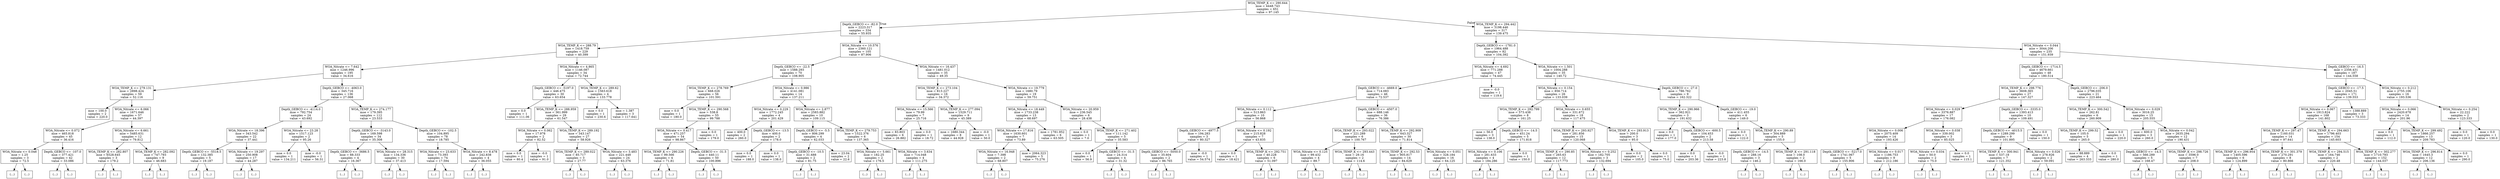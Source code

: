 digraph Tree {
node [shape=box] ;
0 [label="WOA_TEMP_K <= 290.644\nmse = 4448.743\nsamples = 651\nvalue = 97.145"] ;
1 [label="Depth_GEBCO <= -82.0\nmse = 2223.317\nsamples = 334\nvalue = 55.935"] ;
0 -> 1 [labeldistance=2.5, labelangle=45, headlabel="True"] ;
2 [label="WOA_TEMP_K <= 288.79\nmse = 1418.759\nsamples = 229\nvalue = 40.399"] ;
1 -> 2 ;
3 [label="WOA_Nitrate <= 7.642\nmse = 1246.996\nsamples = 195\nvalue = 34.616"] ;
2 -> 3 ;
4 [label="WOA_TEMP_K <= 279.131\nmse = 2898.424\nsamples = 59\nvalue = 52.116"] ;
3 -> 4 ;
5 [label="mse = 100.0\nsamples = 2\nvalue = 220.0"] ;
4 -> 5 ;
6 [label="WOA_Nitrate <= 6.066\nmse = 1671.646\nsamples = 57\nvalue = 44.397"] ;
4 -> 6 ;
7 [label="WOA_Nitrate <= 0.072\nmse = 465.818\nsamples = 45\nvalue = 36.416"] ;
6 -> 7 ;
8 [label="WOA_Nitrate <= 0.048\nmse = 1.25\nsamples = 3\nvalue = 72.5"] ;
7 -> 8 ;
9 [label="(...)"] ;
8 -> 9 ;
10 [label="(...)"] ;
8 -> 10 ;
11 [label="Depth_GEBCO <= -107.0\nmse = 377.421\nsamples = 42\nvalue = 33.086"] ;
7 -> 11 ;
12 [label="(...)"] ;
11 -> 12 ;
71 [label="(...)"] ;
11 -> 71 ;
72 [label="WOA_Nitrate <= 6.661\nmse = 5485.631\nsamples = 12\nvalue = 79.812"] ;
6 -> 72 ;
73 [label="WOA_TEMP_K <= 282.807\nmse = 6528.645\nsamples = 3\nvalue = 179.2"] ;
72 -> 73 ;
74 [label="(...)"] ;
73 -> 74 ;
77 [label="(...)"] ;
73 -> 77 ;
78 [label="WOA_TEMP_K <= 282.092\nmse = 747.793\nsamples = 9\nvalue = 46.683"] ;
72 -> 78 ;
79 [label="(...)"] ;
78 -> 79 ;
86 [label="(...)"] ;
78 -> 86 ;
91 [label="Depth_GEBCO <= -4063.0\nmse = 345.716\nsamples = 136\nvalue = 27.068"] ;
3 -> 91 ;
92 [label="Depth_GEBCO <= -4114.0\nmse = 792.754\nsamples = 24\nvalue = 43.692"] ;
91 -> 92 ;
93 [label="WOA_Nitrate <= 18.396\nmse = 343.542\nsamples = 22\nvalue = 37.441"] ;
92 -> 93 ;
94 [label="Depth_GEBCO <= -5518.5\nmse = 132.385\nsamples = 5\nvalue = 19.187"] ;
93 -> 94 ;
95 [label="(...)"] ;
94 -> 95 ;
96 [label="(...)"] ;
94 -> 96 ;
103 [label="WOA_Nitrate <= 19.297\nmse = 250.908\nsamples = 17\nvalue = 44.287"] ;
93 -> 103 ;
104 [label="(...)"] ;
103 -> 104 ;
105 [label="(...)"] ;
103 -> 105 ;
136 [label="WOA_Nitrate <= 23.28\nmse = 1517.123\nsamples = 2\nvalue = 95.26"] ;
92 -> 136 ;
137 [label="mse = 0.0\nsamples = 1\nvalue = 134.211"] ;
136 -> 137 ;
138 [label="mse = -0.0\nsamples = 1\nvalue = 56.31"] ;
136 -> 138 ;
139 [label="WOA_TEMP_K <= 274.177\nmse = 179.395\nsamples = 112\nvalue = 23.533"] ;
91 -> 139 ;
140 [label="Depth_GEBCO <= -3143.0\nmse = 169.598\nsamples = 34\nvalue = 35.308"] ;
139 -> 140 ;
141 [label="Depth_GEBCO <= -3686.5\nmse = 88.333\nsamples = 4\nvalue = 16.367"] ;
140 -> 141 ;
142 [label="(...)"] ;
141 -> 142 ;
143 [label="(...)"] ;
141 -> 143 ;
148 [label="WOA_Nitrate <= 28.315\nmse = 134.336\nsamples = 30\nvalue = 37.413"] ;
140 -> 148 ;
149 [label="(...)"] ;
148 -> 149 ;
198 [label="(...)"] ;
148 -> 198 ;
199 [label="Depth_GEBCO <= -102.5\nmse = 104.895\nsamples = 78\nvalue = 18.785"] ;
139 -> 199 ;
200 [label="WOA_Nitrate <= 23.633\nmse = 73.393\nsamples = 74\nvalue = 17.594"] ;
199 -> 200 ;
201 [label="(...)"] ;
200 -> 201 ;
282 [label="(...)"] ;
200 -> 282 ;
303 [label="WOA_Nitrate <= 8.478\nmse = 242.838\nsamples = 4\nvalue = 36.055"] ;
199 -> 303 ;
304 [label="(...)"] ;
303 -> 304 ;
305 [label="(...)"] ;
303 -> 305 ;
310 [label="WOA_Nitrate <= 4.865\nmse = 1146.087\nsamples = 34\nvalue = 72.744"] ;
2 -> 310 ;
311 [label="Depth_GEBCO <= -5197.0\nmse = 446.475\nsamples = 30\nvalue = 63.654"] ;
310 -> 311 ;
312 [label="mse = 0.0\nsamples = 1\nvalue = 111.06"] ;
311 -> 312 ;
313 [label="WOA_TEMP_K <= 288.959\nmse = 361.999\nsamples = 29\nvalue = 61.547"] ;
311 -> 313 ;
314 [label="WOA_Nitrate <= 0.062\nmse = 17.978\nsamples = 2\nvalue = 82.52"] ;
313 -> 314 ;
315 [label="mse = 0.0\nsamples = 1\nvalue = 80.4"] ;
314 -> 315 ;
316 [label="mse = -0.0\nsamples = 1\nvalue = 91.0"] ;
314 -> 316 ;
317 [label="WOA_TEMP_K <= 289.192\nmse = 343.147\nsamples = 27\nvalue = 58.926"] ;
313 -> 317 ;
318 [label="WOA_TEMP_K <= 289.022\nmse = 85.717\nsamples = 3\nvalue = 27.77"] ;
317 -> 318 ;
319 [label="(...)"] ;
318 -> 319 ;
320 [label="(...)"] ;
318 -> 320 ;
323 [label="WOA_Nitrate <= 3.483\nmse = 221.448\nsamples = 24\nvalue = 63.376"] ;
317 -> 323 ;
324 [label="(...)"] ;
323 -> 324 ;
359 [label="(...)"] ;
323 -> 359 ;
360 [label="WOA_TEMP_K <= 289.62\nmse = 1563.618\nsamples = 4\nvalue = 133.778"] ;
310 -> 360 ;
361 [label="mse = 0.0\nsamples = 1\nvalue = 230.6"] ;
360 -> 361 ;
362 [label="mse = 1.387\nsamples = 3\nvalue = 117.641"] ;
360 -> 362 ;
363 [label="WOA_Nitrate <= 10.576\nmse = 2360.121\nsamples = 105\nvalue = 87.906"] ;
1 -> 363 ;
364 [label="Depth_GEBCO <= -22.5\nmse = 1588.293\nsamples = 70\nvalue = 108.905"] ;
363 -> 364 ;
365 [label="WOA_TEMP_K <= 278.769\nmse = 668.026\nsamples = 56\nvalue = 101.591"] ;
364 -> 365 ;
366 [label="mse = 0.0\nsamples = 1\nvalue = 180.0"] ;
365 -> 366 ;
367 [label="WOA_TEMP_K <= 290.568\nmse = 538.8\nsamples = 55\nvalue = 99.788"] ;
365 -> 367 ;
368 [label="WOA_Nitrate <= 0.417\nmse = 471.257\nsamples = 54\nvalue = 98.867"] ;
367 -> 368 ;
369 [label="WOA_TEMP_K <= 290.226\nmse = 99.566\nsamples = 4\nvalue = 71.81"] ;
368 -> 369 ;
370 [label="(...)"] ;
369 -> 370 ;
375 [label="(...)"] ;
369 -> 375 ;
376 [label="Depth_GEBCO <= -31.5\nmse = 440.11\nsamples = 50\nvalue = 100.896"] ;
368 -> 376 ;
377 [label="(...)"] ;
376 -> 377 ;
438 [label="(...)"] ;
376 -> 438 ;
451 [label="mse = 0.0\nsamples = 1\nvalue = 179.0"] ;
367 -> 451 ;
452 [label="WOA_Nitrate <= 0.986\nmse = 4141.081\nsamples = 14\nvalue = 137.211"] ;
364 -> 452 ;
453 [label="WOA_Nitrate <= 0.229\nmse = 1772.245\nsamples = 4\nvalue = 201.429"] ;
452 -> 453 ;
454 [label="mse = 400.0\nsamples = 2\nvalue = 260.0"] ;
453 -> 454 ;
455 [label="Depth_GEBCO <= -13.5\nmse = 400.0\nsamples = 2\nvalue = 178.0"] ;
453 -> 455 ;
456 [label="mse = 0.0\nsamples = 1\nvalue = 188.0"] ;
455 -> 456 ;
457 [label="mse = 0.0\nsamples = 1\nvalue = 138.0"] ;
455 -> 457 ;
458 [label="WOA_Nitrate <= 2.877\nmse = 2583.882\nsamples = 10\nvalue = 109.115"] ;
452 -> 458 ;
459 [label="Depth_GEBCO <= -5.5\nmse = 806.299\nsamples = 4\nvalue = 62.033"] ;
458 -> 459 ;
460 [label="Depth_GEBCO <= -10.5\nmse = 31.688\nsamples = 2\nvalue = 81.75"] ;
459 -> 460 ;
461 [label="(...)"] ;
460 -> 461 ;
462 [label="(...)"] ;
460 -> 462 ;
463 [label="mse = 23.04\nsamples = 2\nvalue = 22.6"] ;
459 -> 463 ;
464 [label="WOA_TEMP_K <= 279.753\nmse = 1522.376\nsamples = 6\nvalue = 137.365"] ;
458 -> 464 ;
465 [label="WOA_Nitrate <= 5.661\nmse = 182.25\nsamples = 2\nvalue = 176.5"] ;
464 -> 465 ;
466 [label="(...)"] ;
465 -> 466 ;
467 [label="(...)"] ;
465 -> 467 ;
468 [label="WOA_Nitrate <= 3.634\nmse = 714.048\nsamples = 4\nvalue = 111.275"] ;
464 -> 468 ;
469 [label="(...)"] ;
468 -> 469 ;
470 [label="(...)"] ;
468 -> 470 ;
475 [label="WOA_Nitrate <= 16.437\nmse = 1481.012\nsamples = 35\nvalue = 49.35"] ;
363 -> 475 ;
476 [label="WOA_TEMP_K <= 273.104\nmse = 813.227\nsamples = 16\nvalue = 34.372"] ;
475 -> 476 ;
477 [label="WOA_Nitrate <= 15.566\nmse = 79.99\nsamples = 7\nvalue = 25.716"] ;
476 -> 477 ;
478 [label="mse = 83.803\nsamples = 6\nvalue = 26.882"] ;
477 -> 478 ;
479 [label="mse = 0.0\nsamples = 1\nvalue = 18.72"] ;
477 -> 479 ;
480 [label="WOA_TEMP_K <= 277.094\nmse = 1529.711\nsamples = 9\nvalue = 45.389"] ;
476 -> 480 ;
481 [label="mse = 1680.344\nsamples = 8\nvalue = 44.928"] ;
480 -> 481 ;
482 [label="mse = -0.0\nsamples = 1\nvalue = 50.0"] ;
480 -> 482 ;
483 [label="WOA_Nitrate <= 19.779\nmse = 1680.79\nsamples = 19\nvalue = 59.751"] ;
475 -> 483 ;
484 [label="WOA_Nitrate <= 18.449\nmse = 1733.238\nsamples = 13\nvalue = 68.697"] ;
483 -> 484 ;
485 [label="WOA_Nitrate <= 17.816\nmse = 1630.601\nsamples = 7\nvalue = 73.89"] ;
484 -> 485 ;
486 [label="WOA_Nitrate <= 16.948\nmse = 7.398\nsamples = 2\nvalue = 68.807"] ;
485 -> 486 ;
487 [label="(...)"] ;
486 -> 487 ;
488 [label="(...)"] ;
486 -> 488 ;
489 [label="mse = 2064.323\nsamples = 5\nvalue = 75.276"] ;
485 -> 489 ;
490 [label="mse = 1781.952\nsamples = 6\nvalue = 63.505"] ;
484 -> 490 ;
491 [label="WOA_Nitrate <= 20.959\nmse = 236.545\nsamples = 6\nvalue = 28.438"] ;
483 -> 491 ;
492 [label="mse = 0.0\nsamples = 1\nvalue = 7.0"] ;
491 -> 492 ;
493 [label="WOA_TEMP_K <= 271.402\nmse = 111.142\nsamples = 5\nvalue = 35.583"] ;
491 -> 493 ;
494 [label="mse = 0.0\nsamples = 1\nvalue = 56.9"] ;
493 -> 494 ;
495 [label="Depth_GEBCO <= -31.5\nmse = 24.314\nsamples = 4\nvalue = 31.32"] ;
493 -> 495 ;
496 [label="(...)"] ;
495 -> 496 ;
501 [label="(...)"] ;
495 -> 501 ;
502 [label="WOA_TEMP_K <= 294.442\nmse = 3198.446\nsamples = 317\nvalue = 139.475"] ;
0 -> 502 [labeldistance=2.5, labelangle=-45, headlabel="False"] ;
503 [label="Depth_GEBCO <= -1781.0\nmse = 1964.488\nsamples = 82\nvalue = 104.392"] ;
502 -> 503 ;
504 [label="WOA_Nitrate <= 4.692\nmse = 771.288\nsamples = 47\nvalue = 74.445"] ;
503 -> 504 ;
505 [label="Depth_GEBCO <= -4669.0\nmse = 714.083\nsamples = 46\nvalue = 72.537"] ;
504 -> 505 ;
506 [label="WOA_Nitrate <= 0.112\nmse = 513.863\nsamples = 10\nvalue = 56.868"] ;
505 -> 506 ;
507 [label="Depth_GEBCO <= -4977.5\nmse = 194.283\nsamples = 3\nvalue = 80.327"] ;
506 -> 507 ;
508 [label="Depth_GEBCO <= -5050.0\nmse = 35.604\nsamples = 2\nvalue = 86.765"] ;
507 -> 508 ;
509 [label="(...)"] ;
508 -> 509 ;
510 [label="(...)"] ;
508 -> 510 ;
511 [label="mse = -0.0\nsamples = 1\nvalue = 54.574"] ;
507 -> 511 ;
512 [label="WOA_Nitrate <= 0.192\nmse = 215.828\nsamples = 7\nvalue = 43.835"] ;
506 -> 512 ;
513 [label="mse = 0.0\nsamples = 1\nvalue = 18.421"] ;
512 -> 513 ;
514 [label="WOA_TEMP_K <= 292.751\nmse = 40.228\nsamples = 6\nvalue = 51.097"] ;
512 -> 514 ;
515 [label="(...)"] ;
514 -> 515 ;
522 [label="(...)"] ;
514 -> 522 ;
525 [label="Depth_GEBCO <= -4507.0\nmse = 688.146\nsamples = 36\nvalue = 76.386"] ;
505 -> 525 ;
526 [label="WOA_TEMP_K <= 293.022\nmse = 221.289\nsamples = 6\nvalue = 100.767"] ;
525 -> 526 ;
527 [label="WOA_Nitrate <= 0.125\nmse = 99.432\nsamples = 4\nvalue = 89.7"] ;
526 -> 527 ;
528 [label="(...)"] ;
527 -> 528 ;
529 [label="(...)"] ;
527 -> 529 ;
532 [label="WOA_TEMP_K <= 293.443\nmse = 29.16\nsamples = 2\nvalue = 114.6"] ;
526 -> 532 ;
533 [label="(...)"] ;
532 -> 533 ;
534 [label="(...)"] ;
532 -> 534 ;
535 [label="WOA_TEMP_K <= 292.909\nmse = 643.327\nsamples = 30\nvalue = 71.814"] ;
525 -> 535 ;
536 [label="WOA_TEMP_K <= 292.53\nmse = 905.817\nsamples = 14\nvalue = 84.629"] ;
535 -> 536 ;
537 [label="(...)"] ;
536 -> 537 ;
558 [label="(...)"] ;
536 -> 558 ;
561 [label="WOA_Nitrate <= 0.051\nmse = 328.184\nsamples = 16\nvalue = 64.125"] ;
535 -> 561 ;
562 [label="(...)"] ;
561 -> 562 ;
563 [label="(...)"] ;
561 -> 563 ;
588 [label="mse = -0.0\nsamples = 1\nvalue = 119.6"] ;
504 -> 588 ;
589 [label="WOA_Nitrate <= 1.501\nmse = 1004.288\nsamples = 35\nvalue = 140.72"] ;
503 -> 589 ;
590 [label="WOA_Nitrate <= 0.154\nmse = 856.714\nsamples = 26\nvalue = 133.039"] ;
589 -> 590 ;
591 [label="WOA_TEMP_K <= 292.799\nmse = 573.438\nsamples = 8\nvalue = 161.25"] ;
590 -> 591 ;
592 [label="mse = 56.0\nsamples = 3\nvalue = 138.0"] ;
591 -> 592 ;
593 [label="Depth_GEBCO <= -14.5\nmse = 451.24\nsamples = 5\nvalue = 171.818"] ;
591 -> 593 ;
594 [label="WOA_Nitrate <= 0.106\nmse = 281.633\nsamples = 4\nvalue = 184.286"] ;
593 -> 594 ;
595 [label="(...)"] ;
594 -> 595 ;
596 [label="(...)"] ;
594 -> 596 ;
597 [label="mse = 0.0\nsamples = 1\nvalue = 150.0"] ;
593 -> 597 ;
598 [label="WOA_Nitrate <= 0.655\nmse = 331.672\nsamples = 18\nvalue = 117.475"] ;
590 -> 598 ;
599 [label="WOA_TEMP_K <= 293.927\nmse = 281.856\nsamples = 15\nvalue = 120.068"] ;
598 -> 599 ;
600 [label="WOA_TEMP_K <= 290.85\nmse = 265.63\nsamples = 12\nvalue = 117.773"] ;
599 -> 600 ;
601 [label="(...)"] ;
600 -> 601 ;
602 [label="(...)"] ;
600 -> 602 ;
613 [label="WOA_Nitrate <= 0.252\nmse = 182.705\nsamples = 3\nvalue = 132.694"] ;
599 -> 613 ;
614 [label="(...)"] ;
613 -> 614 ;
615 [label="(...)"] ;
613 -> 615 ;
616 [label="WOA_TEMP_K <= 293.913\nmse = 200.0\nsamples = 3\nvalue = 95.0"] ;
598 -> 616 ;
617 [label="mse = 0.0\nsamples = 2\nvalue = 105.0"] ;
616 -> 617 ;
618 [label="mse = 0.0\nsamples = 1\nvalue = 75.0"] ;
616 -> 618 ;
619 [label="Depth_GEBCO <= -27.0\nmse = 786.762\nsamples = 9\nvalue = 162.322"] ;
589 -> 619 ;
620 [label="WOA_TEMP_K <= 290.966\nmse = 362.921\nsamples = 3\nvalue = 191.632"] ;
619 -> 620 ;
621 [label="mse = 0.0\nsamples = 1\nvalue = 177.0"] ;
620 -> 621 ;
622 [label="Depth_GEBCO <= -600.5\nmse = 104.453\nsamples = 2\nvalue = 213.58"] ;
620 -> 622 ;
623 [label="mse = 0.0\nsamples = 1\nvalue = 203.36"] ;
622 -> 623 ;
624 [label="mse = -0.0\nsamples = 1\nvalue = 223.8"] ;
622 -> 624 ;
625 [label="Depth_GEBCO <= -19.0\nmse = 411.455\nsamples = 6\nvalue = 149.0"] ;
619 -> 625 ;
626 [label="mse = 0.0\nsamples = 1\nvalue = 122.0"] ;
625 -> 626 ;
627 [label="WOA_TEMP_K <= 290.89\nmse = 304.889\nsamples = 5\nvalue = 155.0"] ;
625 -> 627 ;
628 [label="Depth_GEBCO <= -14.5\nmse = 288.16\nsamples = 3\nvalue = 146.2"] ;
627 -> 628 ;
629 [label="(...)"] ;
628 -> 629 ;
632 [label="(...)"] ;
628 -> 632 ;
633 [label="WOA_TEMP_K <= 291.118\nmse = 108.0\nsamples = 2\nvalue = 166.0"] ;
627 -> 633 ;
634 [label="(...)"] ;
633 -> 634 ;
635 [label="(...)"] ;
633 -> 635 ;
636 [label="WOA_Nitrate <= 0.044\nmse = 3044.206\nsamples = 235\nvalue = 151.939"] ;
502 -> 636 ;
637 [label="Depth_GEBCO <= -1714.5\nmse = 4679.661\nsamples = 48\nvalue = 180.514"] ;
636 -> 637 ;
638 [label="WOA_TEMP_K <= 298.776\nmse = 3608.365\nsamples = 27\nvalue = 147.327"] ;
637 -> 638 ;
639 [label="WOA_Nitrate <= 0.029\nmse = 3376.887\nsamples = 17\nvalue = 176.082"] ;
638 -> 639 ;
640 [label="WOA_Nitrate <= 0.006\nmse = 2075.409\nsamples = 14\nvalue = 193.426"] ;
639 -> 640 ;
641 [label="Depth_GEBCO <= -5217.0\nmse = 1741.067\nsamples = 5\nvalue = 155.906"] ;
640 -> 641 ;
642 [label="(...)"] ;
641 -> 642 ;
643 [label="(...)"] ;
641 -> 643 ;
650 [label="WOA_Nitrate <= 0.017\nmse = 1186.753\nsamples = 9\nvalue = 212.186"] ;
640 -> 650 ;
651 [label="(...)"] ;
650 -> 651 ;
654 [label="(...)"] ;
650 -> 654 ;
663 [label="WOA_Nitrate <= 0.038\nmse = 339.002\nsamples = 3\nvalue = 85.025"] ;
639 -> 663 ;
664 [label="WOA_Nitrate <= 0.034\nmse = 50.0\nsamples = 2\nvalue = 75.0"] ;
663 -> 664 ;
665 [label="(...)"] ;
664 -> 665 ;
666 [label="(...)"] ;
664 -> 666 ;
667 [label="mse = 0.0\nsamples = 1\nvalue = 115.1"] ;
663 -> 667 ;
668 [label="Depth_GEBCO <= -3335.0\nmse = 1393.413\nsamples = 10\nvalue = 109.491"] ;
638 -> 668 ;
669 [label="Depth_GEBCO <= -4015.5\nmse = 1289.299\nsamples = 9\nvalue = 101.895"] ;
668 -> 669 ;
670 [label="WOA_TEMP_K <= 300.941\nmse = 537.18\nsamples = 7\nvalue = 121.352"] ;
669 -> 670 ;
671 [label="(...)"] ;
670 -> 671 ;
678 [label="(...)"] ;
670 -> 678 ;
683 [label="WOA_Nitrate <= 0.026\nmse = 278.926\nsamples = 2\nvalue = 59.091"] ;
669 -> 683 ;
684 [label="(...)"] ;
683 -> 684 ;
685 [label="(...)"] ;
683 -> 685 ;
686 [label="mse = 0.0\nsamples = 1\nvalue = 150.0"] ;
668 -> 686 ;
687 [label="Depth_GEBCO <= -206.0\nmse = 2796.035\nsamples = 21\nvalue = 223.464"] ;
637 -> 687 ;
688 [label="WOA_TEMP_K <= 300.542\nmse = 262.81\nsamples = 6\nvalue = 260.909"] ;
687 -> 688 ;
689 [label="WOA_TEMP_K <= 299.52\nmse = 105.0\nsamples = 5\nvalue = 265.0"] ;
688 -> 689 ;
690 [label="mse = 88.889\nsamples = 4\nvalue = 263.333"] ;
689 -> 690 ;
691 [label="mse = 0.0\nsamples = 1\nvalue = 280.0"] ;
689 -> 691 ;
692 [label="mse = 0.0\nsamples = 1\nvalue = 220.0"] ;
688 -> 692 ;
693 [label="WOA_Nitrate <= 0.029\nmse = 3016.25\nsamples = 15\nvalue = 205.555"] ;
687 -> 693 ;
694 [label="mse = 600.0\nsamples = 3\nvalue = 260.0"] ;
693 -> 694 ;
695 [label="WOA_Nitrate <= 0.042\nmse = 2635.294\nsamples = 12\nvalue = 190.431"] ;
693 -> 695 ;
696 [label="Depth_GEBCO <= -14.5\nmse = 566.289\nsamples = 5\nvalue = 168.47"] ;
695 -> 696 ;
697 [label="(...)"] ;
696 -> 697 ;
700 [label="(...)"] ;
696 -> 700 ;
701 [label="WOA_TEMP_K <= 298.726\nmse = 3596.0\nsamples = 7\nvalue = 208.0"] ;
695 -> 701 ;
702 [label="(...)"] ;
701 -> 702 ;
703 [label="(...)"] ;
701 -> 703 ;
704 [label="Depth_GEBCO <= -16.5\nmse = 2356.431\nsamples = 187\nvalue = 144.558"] ;
636 -> 704 ;
705 [label="Depth_GEBCO <= -17.5\nmse = 2045.51\nsamples = 171\nvalue = 139.553"] ;
704 -> 705 ;
706 [label="WOA_Nitrate <= 0.067\nmse = 1913.824\nsamples = 168\nvalue = 141.802"] ;
705 -> 706 ;
707 [label="WOA_TEMP_K <= 297.47\nmse = 1160.031\nsamples = 14\nvalue = 97.641"] ;
706 -> 707 ;
708 [label="WOA_TEMP_K <= 296.954\nmse = 1405.596\nsamples = 6\nvalue = 124.899"] ;
707 -> 708 ;
709 [label="(...)"] ;
708 -> 709 ;
712 [label="(...)"] ;
708 -> 712 ;
717 [label="WOA_TEMP_K <= 301.379\nmse = 270.291\nsamples = 8\nvalue = 80.866"] ;
707 -> 717 ;
718 [label="(...)"] ;
717 -> 718 ;
729 [label="(...)"] ;
717 -> 729 ;
730 [label="WOA_TEMP_K <= 294.663\nmse = 1796.403\nsamples = 154\nvalue = 145.603"] ;
706 -> 730 ;
731 [label="WOA_TEMP_K <= 294.515\nmse = 164.746\nsamples = 2\nvalue = 220.48"] ;
730 -> 731 ;
732 [label="(...)"] ;
731 -> 732 ;
733 [label="(...)"] ;
731 -> 733 ;
734 [label="WOA_TEMP_K <= 302.277\nmse = 1710.793\nsamples = 152\nvalue = 144.037"] ;
730 -> 734 ;
735 [label="(...)"] ;
734 -> 735 ;
980 [label="(...)"] ;
734 -> 980 ;
985 [label="mse = 1388.889\nsamples = 3\nvalue = 73.333"] ;
705 -> 985 ;
986 [label="WOA_Nitrate <= 0.212\nmse = 2755.106\nsamples = 16\nvalue = 193.536"] ;
704 -> 986 ;
987 [label="WOA_Nitrate <= 0.066\nmse = 2420.678\nsamples = 14\nvalue = 201.96"] ;
986 -> 987 ;
988 [label="mse = 0.0\nsamples = 1\nvalue = 112.0"] ;
987 -> 988 ;
989 [label="WOA_TEMP_K <= 299.492\nmse = 1866.257\nsamples = 13\nvalue = 209.783"] ;
987 -> 989 ;
990 [label="WOA_TEMP_K <= 296.814\nmse = 1645.3\nsamples = 12\nvalue = 206.136"] ;
989 -> 990 ;
991 [label="(...)"] ;
990 -> 991 ;
996 [label="(...)"] ;
990 -> 996 ;
1007 [label="mse = 0.0\nsamples = 1\nvalue = 290.0"] ;
989 -> 1007 ;
1008 [label="WOA_Nitrate <= 0.254\nmse = 22.222\nsamples = 2\nvalue = 123.333"] ;
986 -> 1008 ;
1009 [label="mse = 0.0\nsamples = 1\nvalue = 120.0"] ;
1008 -> 1009 ;
1010 [label="mse = 0.0\nsamples = 1\nvalue = 130.0"] ;
1008 -> 1010 ;
}
